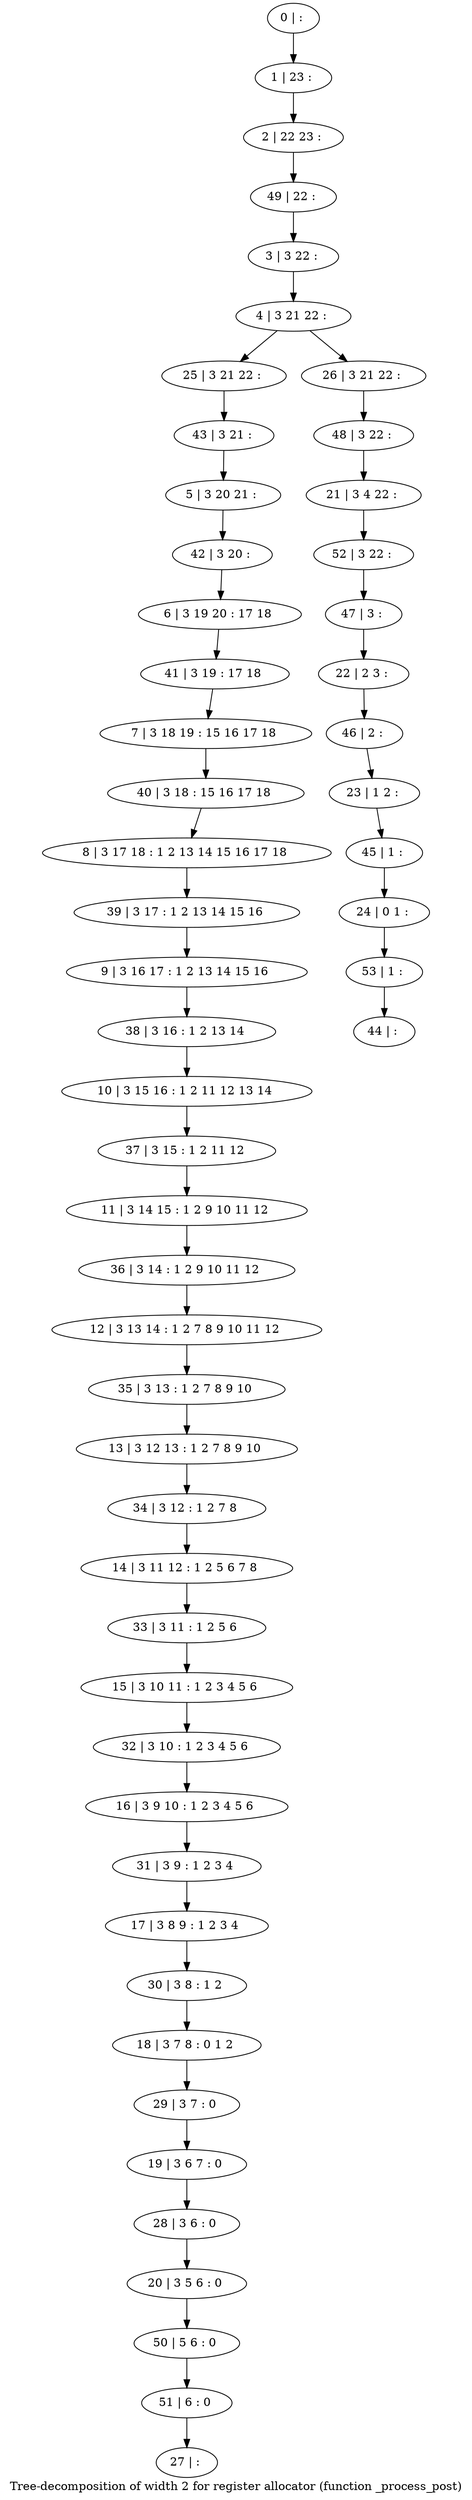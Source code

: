 digraph G {
graph [label="Tree-decomposition of width 2 for register allocator (function _process_post)"]
0[label="0 | : "];
1[label="1 | 23 : "];
2[label="2 | 22 23 : "];
3[label="3 | 3 22 : "];
4[label="4 | 3 21 22 : "];
5[label="5 | 3 20 21 : "];
6[label="6 | 3 19 20 : 17 18 "];
7[label="7 | 3 18 19 : 15 16 17 18 "];
8[label="8 | 3 17 18 : 1 2 13 14 15 16 17 18 "];
9[label="9 | 3 16 17 : 1 2 13 14 15 16 "];
10[label="10 | 3 15 16 : 1 2 11 12 13 14 "];
11[label="11 | 3 14 15 : 1 2 9 10 11 12 "];
12[label="12 | 3 13 14 : 1 2 7 8 9 10 11 12 "];
13[label="13 | 3 12 13 : 1 2 7 8 9 10 "];
14[label="14 | 3 11 12 : 1 2 5 6 7 8 "];
15[label="15 | 3 10 11 : 1 2 3 4 5 6 "];
16[label="16 | 3 9 10 : 1 2 3 4 5 6 "];
17[label="17 | 3 8 9 : 1 2 3 4 "];
18[label="18 | 3 7 8 : 0 1 2 "];
19[label="19 | 3 6 7 : 0 "];
20[label="20 | 3 5 6 : 0 "];
21[label="21 | 3 4 22 : "];
22[label="22 | 2 3 : "];
23[label="23 | 1 2 : "];
24[label="24 | 0 1 : "];
25[label="25 | 3 21 22 : "];
26[label="26 | 3 21 22 : "];
27[label="27 | : "];
28[label="28 | 3 6 : 0 "];
29[label="29 | 3 7 : 0 "];
30[label="30 | 3 8 : 1 2 "];
31[label="31 | 3 9 : 1 2 3 4 "];
32[label="32 | 3 10 : 1 2 3 4 5 6 "];
33[label="33 | 3 11 : 1 2 5 6 "];
34[label="34 | 3 12 : 1 2 7 8 "];
35[label="35 | 3 13 : 1 2 7 8 9 10 "];
36[label="36 | 3 14 : 1 2 9 10 11 12 "];
37[label="37 | 3 15 : 1 2 11 12 "];
38[label="38 | 3 16 : 1 2 13 14 "];
39[label="39 | 3 17 : 1 2 13 14 15 16 "];
40[label="40 | 3 18 : 15 16 17 18 "];
41[label="41 | 3 19 : 17 18 "];
42[label="42 | 3 20 : "];
43[label="43 | 3 21 : "];
44[label="44 | : "];
45[label="45 | 1 : "];
46[label="46 | 2 : "];
47[label="47 | 3 : "];
48[label="48 | 3 22 : "];
49[label="49 | 22 : "];
50[label="50 | 5 6 : 0 "];
51[label="51 | 6 : 0 "];
52[label="52 | 3 22 : "];
53[label="53 | 1 : "];
0->1 ;
1->2 ;
3->4 ;
4->25 ;
4->26 ;
28->20 ;
19->28 ;
29->19 ;
18->29 ;
30->18 ;
17->30 ;
31->17 ;
16->31 ;
32->16 ;
15->32 ;
33->15 ;
14->33 ;
34->14 ;
13->34 ;
35->13 ;
12->35 ;
36->12 ;
11->36 ;
37->11 ;
10->37 ;
38->10 ;
9->38 ;
39->9 ;
8->39 ;
40->8 ;
7->40 ;
41->7 ;
6->41 ;
42->6 ;
5->42 ;
43->5 ;
25->43 ;
45->24 ;
23->45 ;
46->23 ;
22->46 ;
47->22 ;
48->21 ;
26->48 ;
49->3 ;
2->49 ;
20->50 ;
51->27 ;
50->51 ;
52->47 ;
21->52 ;
53->44 ;
24->53 ;
}
